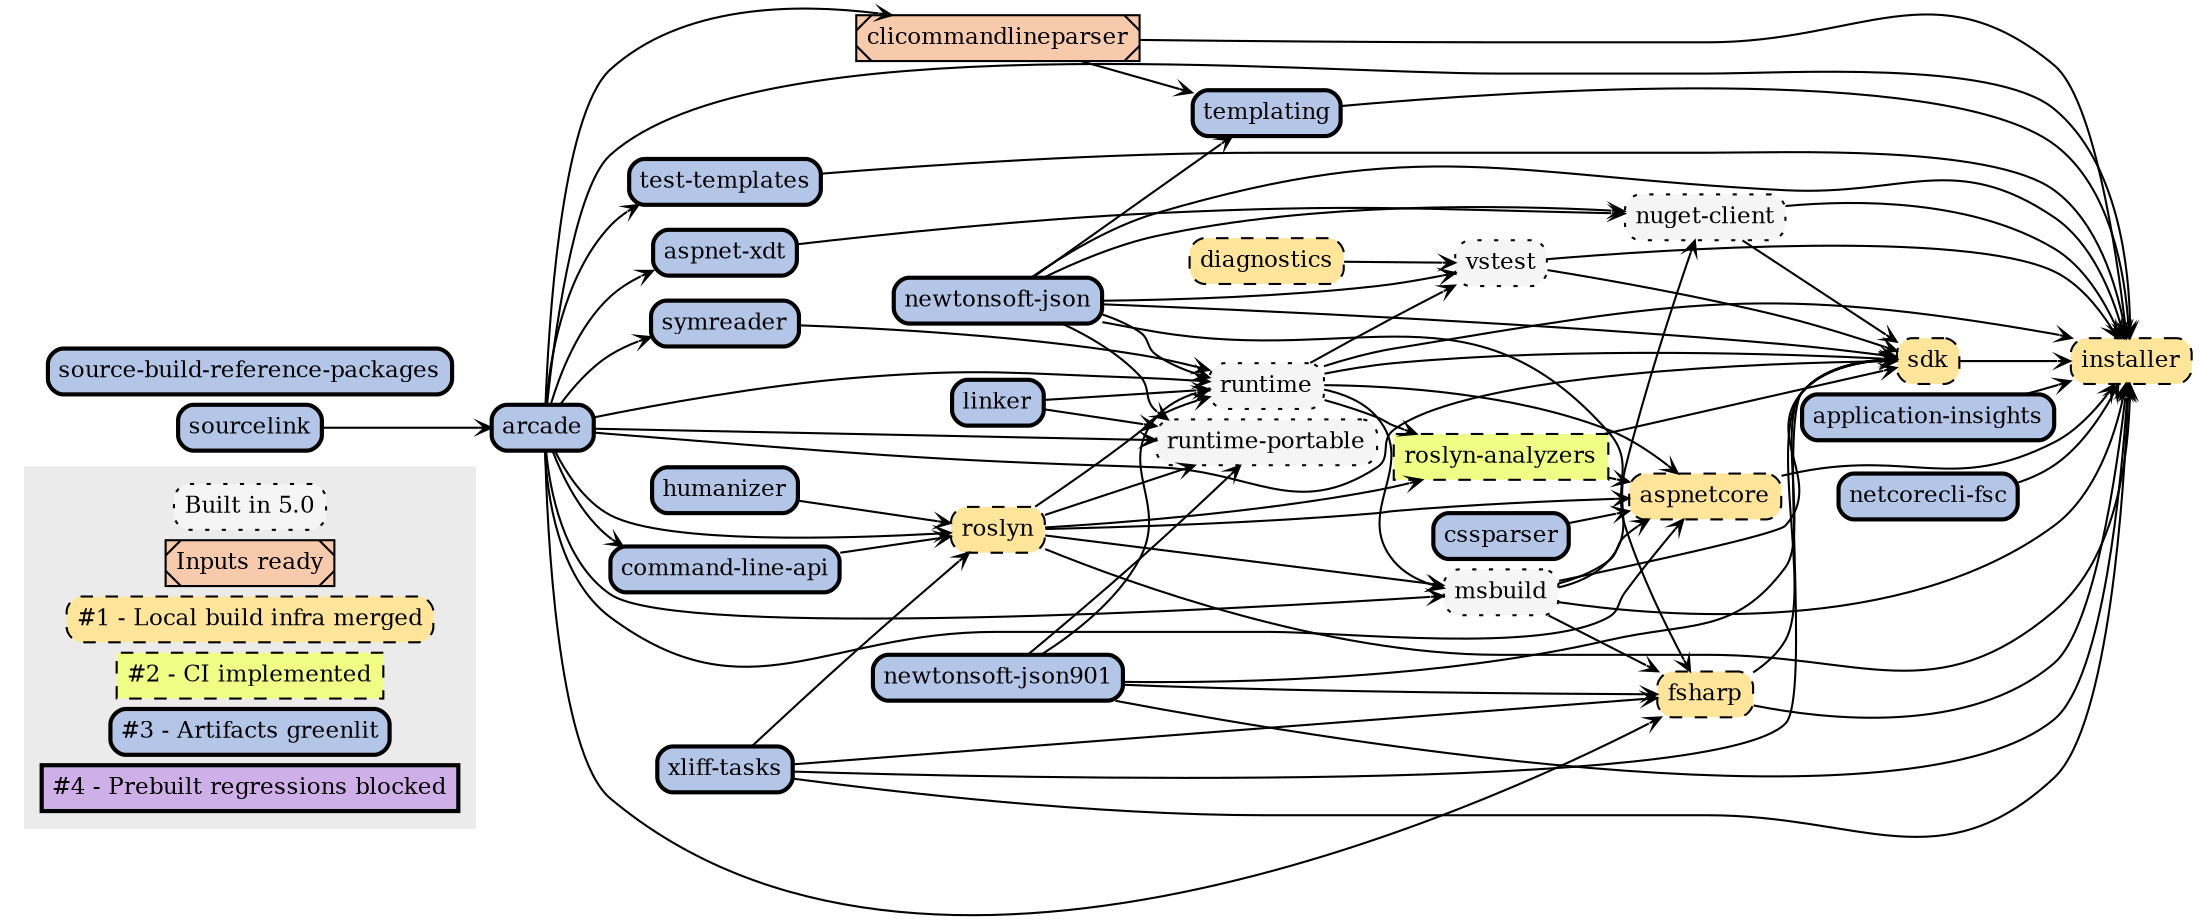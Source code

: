 // dot.exe implementation-plan-graph.dot -Tsvg -o implementation-plan-graph.svg

digraph {
node[
  shape=rect
  width=0 height=0 margin=0.07
  style=filled
  fontsize=11]
edge[
  penwidth=1
  arrowsize=0.6
  arrowhead=vee
  pencolor="#444444"]
rankdir=LR
nodesep=0.07
ranksep=0.08

node [fillcolor="#F5F5F5",style="dotted,filled,rounded",tooltip="Built"]
"pre0"[label="Built in 5.0"]
"msbuild"
"nuget-client"
"runtime-portable"
"runtime"
"vstest"

node [fillcolor="#F7CAAC",style="filled,diagonals",tooltip="Inputs ready"]
"pre1"[label="Inputs ready"]
"clicommandlineparser"


node [fillcolor="#FFE599",style="dashed,filled,rounded",tooltip="1"]
"s1"[label="#1 - Local build infra merged"]
"aspnetcore"
"diagnostics"
"fsharp"
"installer"
"roslyn"
"sdk"

node [fillcolor="#F0FE86",style="dashed,filled",tooltip="2"]
"s2"[label="#2 - CI implemented"]
"roslyn-analyzers"

node [fillcolor="#B4C6E7",style="bold,filled,rounded",tooltip="3"]
"s3"[label="#3 - Artifacts greenlit"]
"application-insights"
"arcade"
"aspnet-xdt"
"command-line-api"
"cssparser"
"humanizer"
"linker"
"netcorecli-fsc"
"newtonsoft-json"
"newtonsoft-json901"
"source-build-reference-packages"
"sourcelink"
"symreader"
"templating"
"test-templates"
"xliff-tasks"

node [fillcolor="#CFAFE7",style="bold,filled",tooltip="4"]
"s4"[label="#4 - Prebuilt regressions blocked"]

// Color all future nodes red. All nodes should be accounted for: red means they need a category.
node [fillcolor="#FF0000",style=filled]

subgraph clusterLegend {
  style=filled
  color="#ebebeb"
  "pre0" "pre1" "s1" "s2" "s3" "s4"
}

// Remaining text created by generate-graphviz.proj based on repos/*.proj:
"sourcelink" -> "arcade"
"arcade" -> "aspnet-xdt"
"arcade" -> "aspnetcore"
"cssparser" -> "aspnetcore"
"runtime" -> "aspnetcore"
"msbuild" -> "aspnetcore"
"roslyn" -> "aspnetcore"
"roslyn-analyzers" -> "aspnetcore"
"arcade" -> "clicommandlineparser"
"arcade" -> "command-line-api"
"arcade" -> "fsharp"
"msbuild" -> "fsharp"
"newtonsoft-json901" -> "fsharp"
"newtonsoft-json" -> "fsharp"
"xliff-tasks" -> "fsharp"
"application-insights" -> "installer"
"arcade" -> "installer"
"aspnetcore" -> "installer"
"clicommandlineparser" -> "installer"
"fsharp" -> "installer"
"msbuild" -> "installer"
"netcorecli-fsc" -> "installer"
"newtonsoft-json" -> "installer"
"newtonsoft-json901" -> "installer"
"nuget-client" -> "installer"
"roslyn" -> "installer"
"runtime" -> "installer"
"sdk" -> "installer"
"templating" -> "installer"
"test-templates" -> "installer"
"vstest" -> "installer"
"xliff-tasks" -> "installer"
"arcade" -> "msbuild"
"runtime" -> "msbuild"
"roslyn" -> "msbuild"
"newtonsoft-json" -> "nuget-client"
"msbuild" -> "nuget-client"
"aspnet-xdt" -> "nuget-client"
"runtime" -> "roslyn-analyzers"
"roslyn" -> "roslyn-analyzers"
"arcade" -> "roslyn"
"command-line-api" -> "roslyn"
"humanizer" -> "roslyn"
"xliff-tasks" -> "roslyn"
"arcade" -> "runtime-portable"
"linker" -> "runtime-portable"
"newtonsoft-json" -> "runtime-portable"
"newtonsoft-json901" -> "runtime-portable"
"roslyn" -> "runtime-portable"
"arcade" -> "runtime"
"symreader" -> "runtime"
"linker" -> "runtime"
"newtonsoft-json" -> "runtime"
"newtonsoft-json901" -> "runtime"
"roslyn" -> "runtime"
"arcade" -> "sdk"
"xliff-tasks" -> "sdk"
"runtime" -> "sdk"
"msbuild" -> "sdk"
"newtonsoft-json" -> "sdk"
"newtonsoft-json901" -> "sdk"
"nuget-client" -> "sdk"
"roslyn-analyzers" -> "sdk"
"vstest" -> "sdk"
"fsharp" -> "sdk"
"arcade" -> "symreader"
"clicommandlineparser" -> "templating"
"newtonsoft-json" -> "templating"
"arcade" -> "test-templates"
"diagnostics" -> "vstest"
"runtime" -> "vstest"
"newtonsoft-json" -> "vstest"
}
